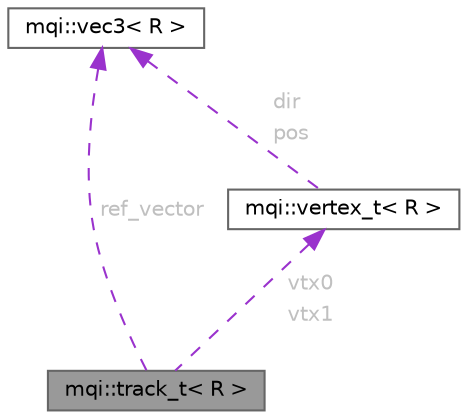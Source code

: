 digraph "mqi::track_t&lt; R &gt;"
{
 // LATEX_PDF_SIZE
  bgcolor="transparent";
  edge [fontname=Helvetica,fontsize=10,labelfontname=Helvetica,labelfontsize=10];
  node [fontname=Helvetica,fontsize=10,shape=box,height=0.2,width=0.4];
  Node1 [id="Node000001",label="mqi::track_t\< R \>",height=0.2,width=0.4,color="gray40", fillcolor="grey60", style="filled", fontcolor="black",tooltip="Represents a particle's state and its path through the simulation."];
  Node2 -> Node1 [id="edge1_Node000001_Node000002",dir="back",color="darkorchid3",style="dashed",tooltip=" ",label=<<TABLE CELLBORDER="0" BORDER="0"><TR><TD VALIGN="top" ALIGN="LEFT" CELLPADDING="1" CELLSPACING="0">vtx0</TD></TR>
<TR><TD VALIGN="top" ALIGN="LEFT" CELLPADDING="1" CELLSPACING="0">vtx1</TD></TR>
</TABLE>> ,fontcolor="grey" ];
  Node2 [id="Node000002",label="mqi::vertex_t\< R \>",height=0.2,width=0.4,color="gray40", fillcolor="white", style="filled",URL="$structmqi_1_1vertex__t.html",tooltip=" "];
  Node3 -> Node2 [id="edge2_Node000002_Node000003",dir="back",color="darkorchid3",style="dashed",tooltip=" ",label=<<TABLE CELLBORDER="0" BORDER="0"><TR><TD VALIGN="top" ALIGN="LEFT" CELLPADDING="1" CELLSPACING="0">dir</TD></TR>
<TR><TD VALIGN="top" ALIGN="LEFT" CELLPADDING="1" CELLSPACING="0">pos</TD></TR>
</TABLE>> ,fontcolor="grey" ];
  Node3 [id="Node000003",label="mqi::vec3\< R \>",height=0.2,width=0.4,color="gray40", fillcolor="white", style="filled",URL="$classmqi_1_1vec3.html",tooltip=" "];
  Node3 -> Node1 [id="edge3_Node000001_Node000003",dir="back",color="darkorchid3",style="dashed",tooltip=" ",label=<<TABLE CELLBORDER="0" BORDER="0"><TR><TD VALIGN="top" ALIGN="LEFT" CELLPADDING="1" CELLSPACING="0">ref_vector</TD></TR>
</TABLE>> ,fontcolor="grey" ];
}
